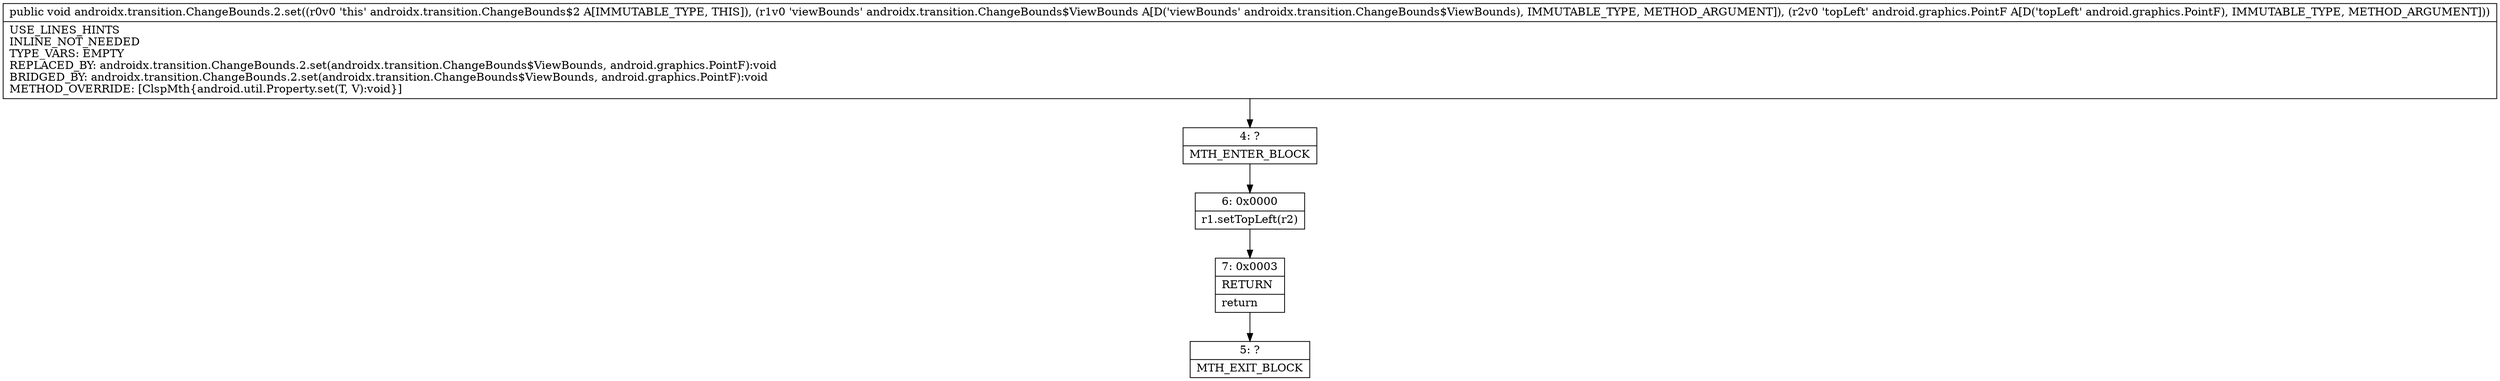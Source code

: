 digraph "CFG forandroidx.transition.ChangeBounds.2.set(Landroidx\/transition\/ChangeBounds$ViewBounds;Landroid\/graphics\/PointF;)V" {
Node_4 [shape=record,label="{4\:\ ?|MTH_ENTER_BLOCK\l}"];
Node_6 [shape=record,label="{6\:\ 0x0000|r1.setTopLeft(r2)\l}"];
Node_7 [shape=record,label="{7\:\ 0x0003|RETURN\l|return\l}"];
Node_5 [shape=record,label="{5\:\ ?|MTH_EXIT_BLOCK\l}"];
MethodNode[shape=record,label="{public void androidx.transition.ChangeBounds.2.set((r0v0 'this' androidx.transition.ChangeBounds$2 A[IMMUTABLE_TYPE, THIS]), (r1v0 'viewBounds' androidx.transition.ChangeBounds$ViewBounds A[D('viewBounds' androidx.transition.ChangeBounds$ViewBounds), IMMUTABLE_TYPE, METHOD_ARGUMENT]), (r2v0 'topLeft' android.graphics.PointF A[D('topLeft' android.graphics.PointF), IMMUTABLE_TYPE, METHOD_ARGUMENT]))  | USE_LINES_HINTS\lINLINE_NOT_NEEDED\lTYPE_VARS: EMPTY\lREPLACED_BY: androidx.transition.ChangeBounds.2.set(androidx.transition.ChangeBounds$ViewBounds, android.graphics.PointF):void\lBRIDGED_BY: androidx.transition.ChangeBounds.2.set(androidx.transition.ChangeBounds$ViewBounds, android.graphics.PointF):void\lMETHOD_OVERRIDE: [ClspMth\{android.util.Property.set(T, V):void\}]\l}"];
MethodNode -> Node_4;Node_4 -> Node_6;
Node_6 -> Node_7;
Node_7 -> Node_5;
}

